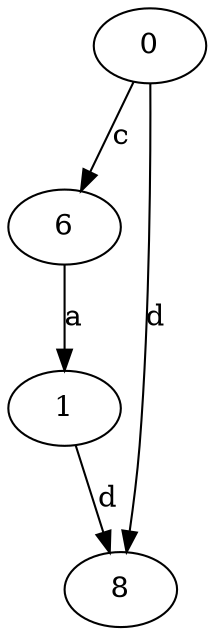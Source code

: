 strict digraph  {
0;
1;
6;
8;
0 -> 6  [label=c];
0 -> 8  [label=d];
1 -> 8  [label=d];
6 -> 1  [label=a];
}
